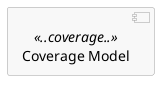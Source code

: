 @startuml

skinparam componentStyle uml2
skinparam component {
  BorderColor #a0a0a0
  BackgroundColor #f8f8f8
}

[Coverage Model] <<..coverage..>>

@enduml
